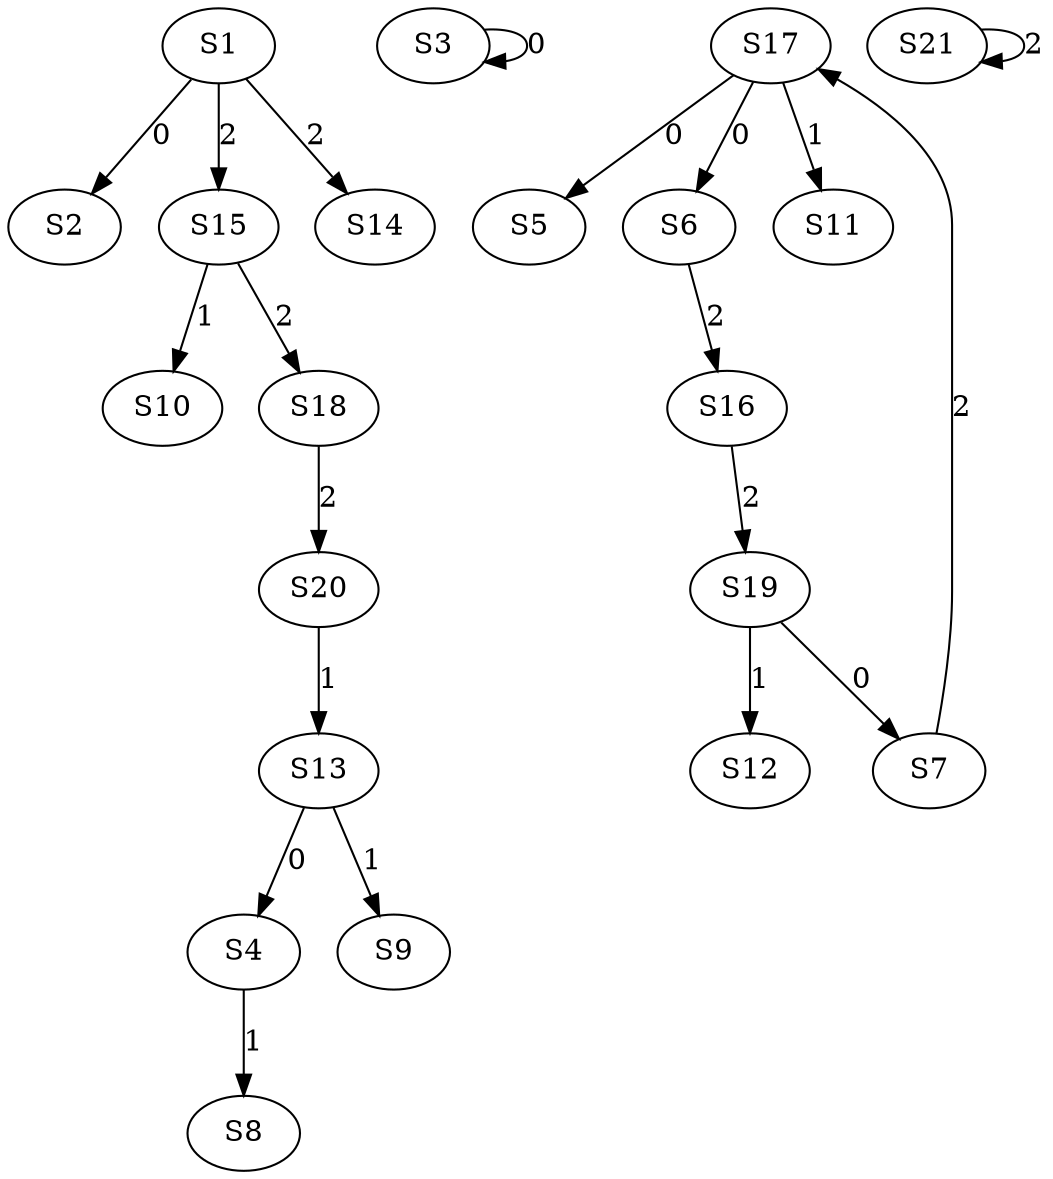 strict digraph {
	S1 -> S2 [ label = 0 ];
	S3 -> S3 [ label = 0 ];
	S13 -> S4 [ label = 0 ];
	S17 -> S5 [ label = 0 ];
	S17 -> S6 [ label = 0 ];
	S19 -> S7 [ label = 0 ];
	S4 -> S8 [ label = 1 ];
	S13 -> S9 [ label = 1 ];
	S15 -> S10 [ label = 1 ];
	S17 -> S11 [ label = 1 ];
	S19 -> S12 [ label = 1 ];
	S20 -> S13 [ label = 1 ];
	S1 -> S14 [ label = 2 ];
	S1 -> S15 [ label = 2 ];
	S6 -> S16 [ label = 2 ];
	S7 -> S17 [ label = 2 ];
	S15 -> S18 [ label = 2 ];
	S16 -> S19 [ label = 2 ];
	S18 -> S20 [ label = 2 ];
	S21 -> S21 [ label = 2 ];
}
